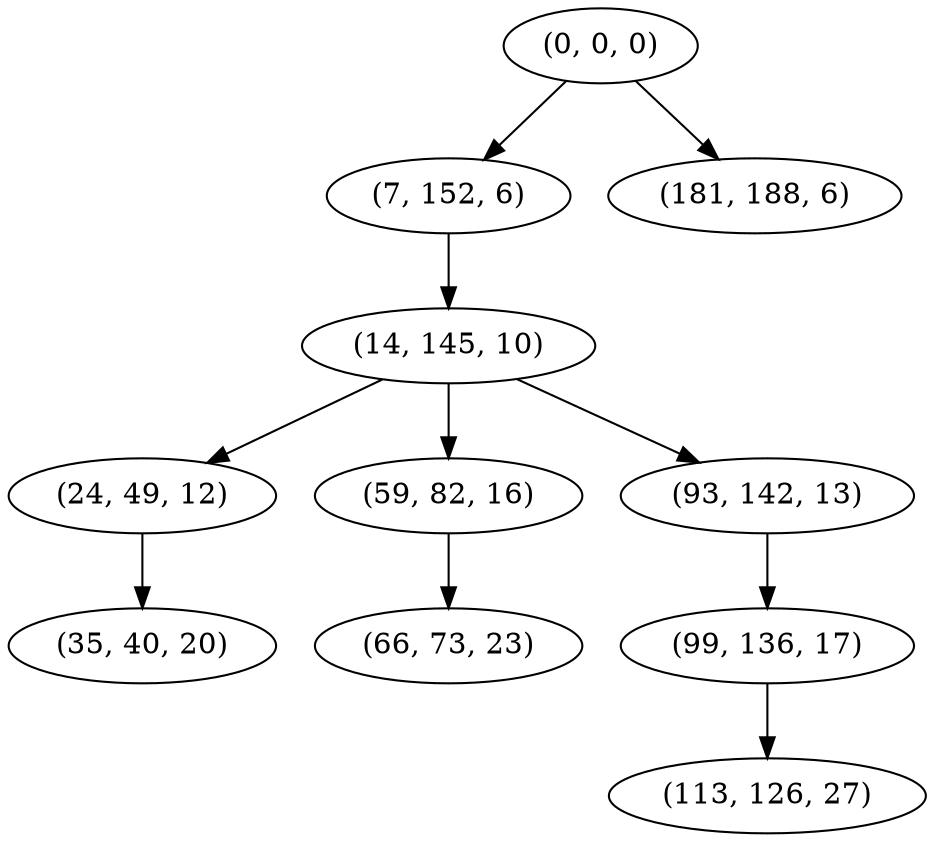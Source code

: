 digraph tree {
    "(0, 0, 0)";
    "(7, 152, 6)";
    "(14, 145, 10)";
    "(24, 49, 12)";
    "(35, 40, 20)";
    "(59, 82, 16)";
    "(66, 73, 23)";
    "(93, 142, 13)";
    "(99, 136, 17)";
    "(113, 126, 27)";
    "(181, 188, 6)";
    "(0, 0, 0)" -> "(7, 152, 6)";
    "(0, 0, 0)" -> "(181, 188, 6)";
    "(7, 152, 6)" -> "(14, 145, 10)";
    "(14, 145, 10)" -> "(24, 49, 12)";
    "(14, 145, 10)" -> "(59, 82, 16)";
    "(14, 145, 10)" -> "(93, 142, 13)";
    "(24, 49, 12)" -> "(35, 40, 20)";
    "(59, 82, 16)" -> "(66, 73, 23)";
    "(93, 142, 13)" -> "(99, 136, 17)";
    "(99, 136, 17)" -> "(113, 126, 27)";
}
